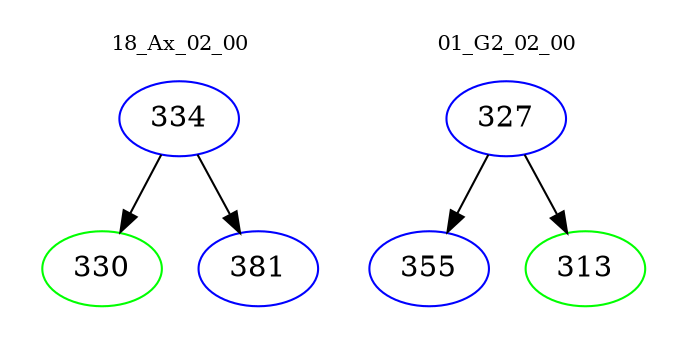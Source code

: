 digraph{
subgraph cluster_0 {
color = white
label = "18_Ax_02_00";
fontsize=10;
T0_334 [label="334", color="blue"]
T0_334 -> T0_330 [color="black"]
T0_330 [label="330", color="green"]
T0_334 -> T0_381 [color="black"]
T0_381 [label="381", color="blue"]
}
subgraph cluster_1 {
color = white
label = "01_G2_02_00";
fontsize=10;
T1_327 [label="327", color="blue"]
T1_327 -> T1_355 [color="black"]
T1_355 [label="355", color="blue"]
T1_327 -> T1_313 [color="black"]
T1_313 [label="313", color="green"]
}
}
